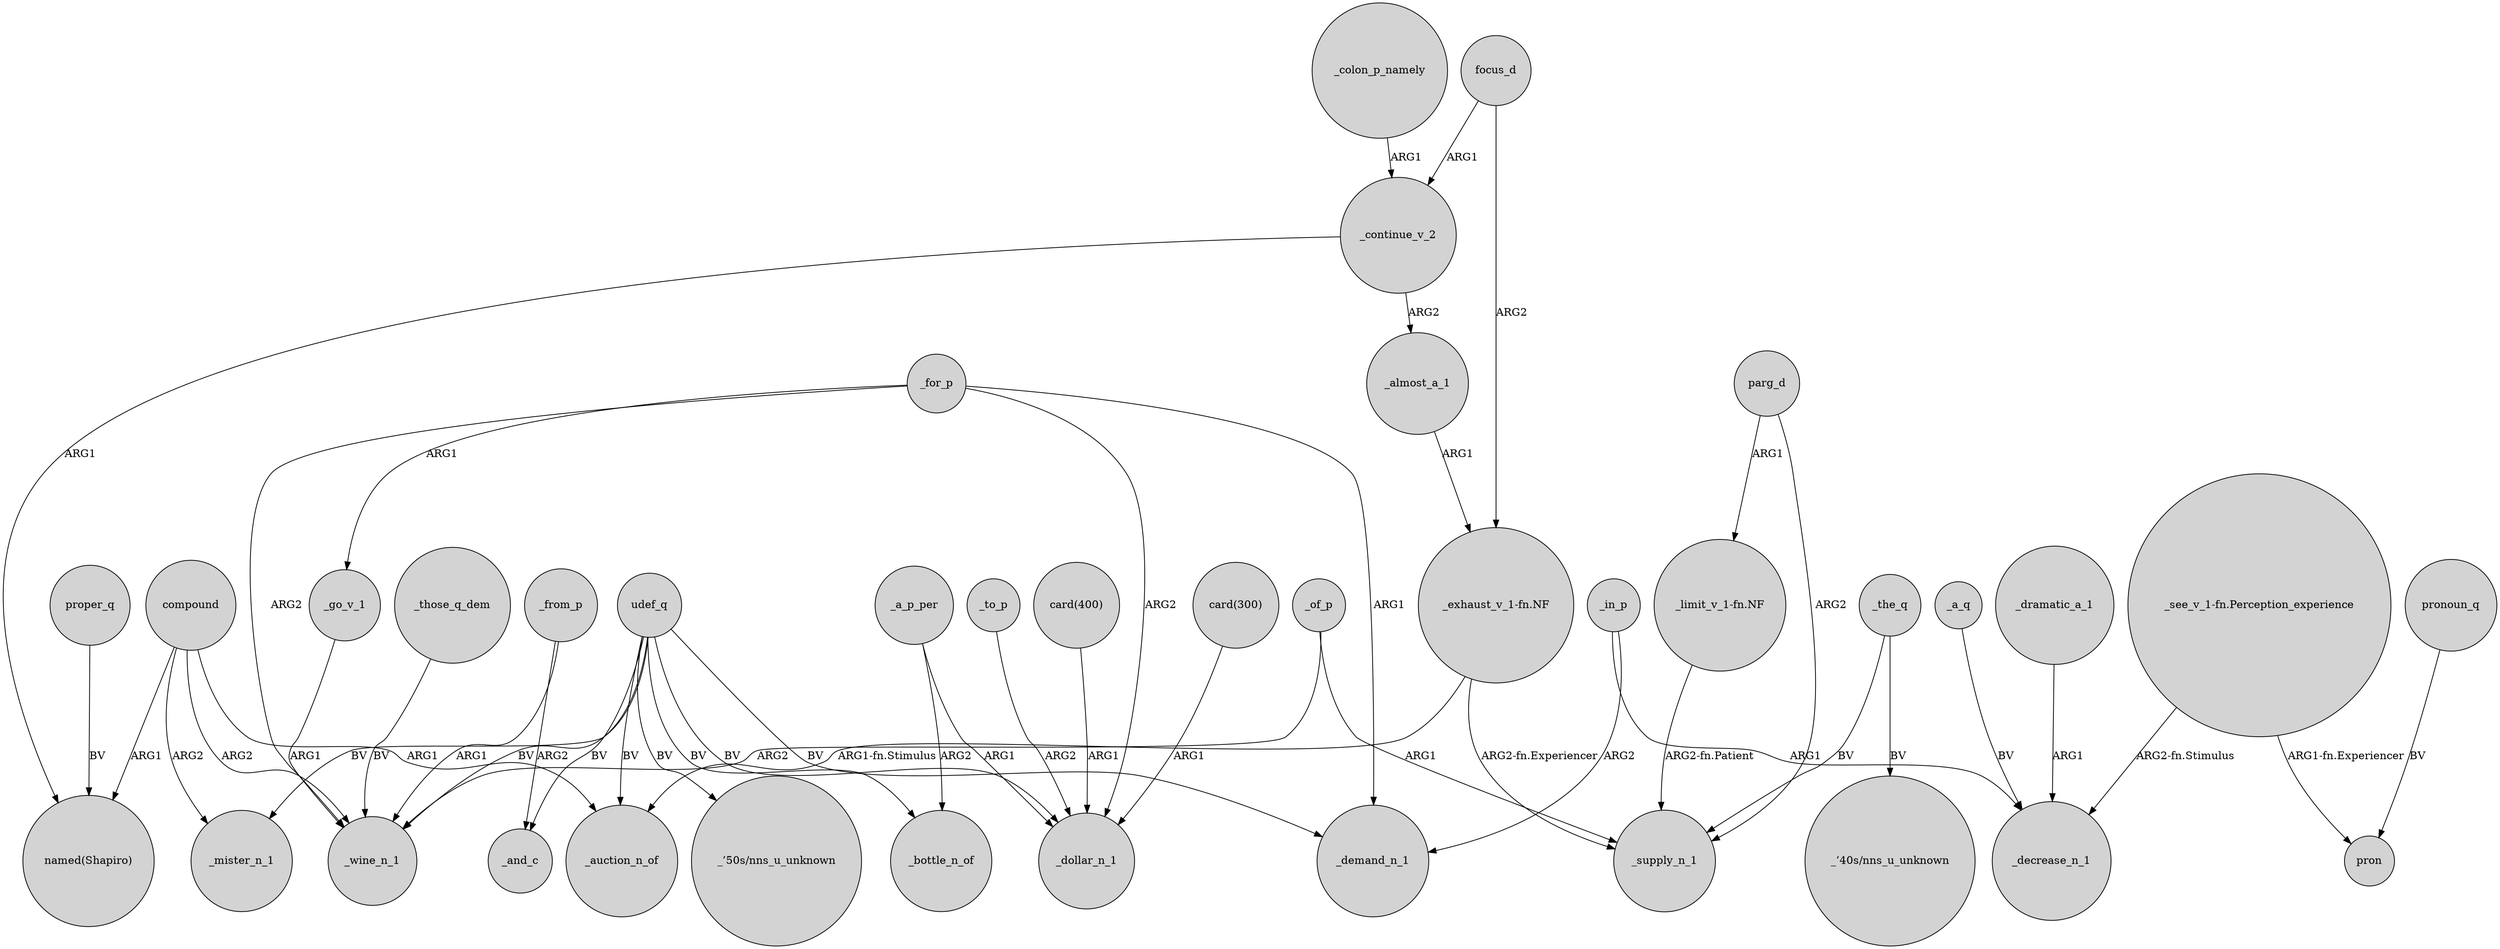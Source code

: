 digraph {
	node [shape=circle style=filled]
	focus_d -> _continue_v_2 [label=ARG1]
	"_see_v_1-fn.Perception_experience" -> pron [label="ARG1-fn.Experiencer"]
	_a_q -> _decrease_n_1 [label=BV]
	"card(300)" -> _dollar_n_1 [label=ARG1]
	_go_v_1 -> _wine_n_1 [label=ARG1]
	_to_p -> _dollar_n_1 [label=ARG2]
	_dramatic_a_1 -> _decrease_n_1 [label=ARG1]
	_of_p -> _wine_n_1 [label=ARG2]
	_for_p -> _dollar_n_1 [label=ARG2]
	compound -> _mister_n_1 [label=ARG2]
	udef_q -> _mister_n_1 [label=BV]
	_colon_p_namely -> _continue_v_2 [label=ARG1]
	udef_q -> _auction_n_of [label=BV]
	_of_p -> _supply_n_1 [label=ARG1]
	_those_q_dem -> _wine_n_1 [label=BV]
	proper_q -> "named(Shapiro)" [label=BV]
	udef_q -> _bottle_n_of [label=BV]
	_from_p -> _wine_n_1 [label=ARG1]
	_a_p_per -> _dollar_n_1 [label=ARG1]
	parg_d -> "_limit_v_1-fn.NF" [label=ARG1]
	"_exhaust_v_1-fn.NF" -> _supply_n_1 [label="ARG2-fn.Experiencer"]
	pronoun_q -> pron [label=BV]
	compound -> _wine_n_1 [label=ARG2]
	_the_q -> _supply_n_1 [label=BV]
	udef_q -> _wine_n_1 [label=BV]
	focus_d -> "_exhaust_v_1-fn.NF" [label=ARG2]
	_continue_v_2 -> "named(Shapiro)" [label=ARG1]
	_for_p -> _demand_n_1 [label=ARG1]
	udef_q -> _demand_n_1 [label=BV]
	_for_p -> _wine_n_1 [label=ARG2]
	"_see_v_1-fn.Perception_experience" -> _decrease_n_1 [label="ARG2-fn.Stimulus"]
	"_exhaust_v_1-fn.NF" -> _auction_n_of [label="ARG1-fn.Stimulus"]
	_for_p -> _go_v_1 [label=ARG1]
	compound -> _auction_n_of [label=ARG1]
	"card(400)" -> _dollar_n_1 [label=ARG1]
	_from_p -> _and_c [label=ARG2]
	_in_p -> _decrease_n_1 [label=ARG1]
	udef_q -> _and_c [label=BV]
	compound -> "named(Shapiro)" [label=ARG1]
	_almost_a_1 -> "_exhaust_v_1-fn.NF" [label=ARG1]
	_continue_v_2 -> _almost_a_1 [label=ARG2]
	"_limit_v_1-fn.NF" -> _supply_n_1 [label="ARG2-fn.Patient"]
	parg_d -> _supply_n_1 [label=ARG2]
	_in_p -> _demand_n_1 [label=ARG2]
	_the_q -> "_’40s/nns_u_unknown" [label=BV]
	udef_q -> "_’50s/nns_u_unknown" [label=BV]
	udef_q -> _dollar_n_1 [label=BV]
	_a_p_per -> _bottle_n_of [label=ARG2]
}
